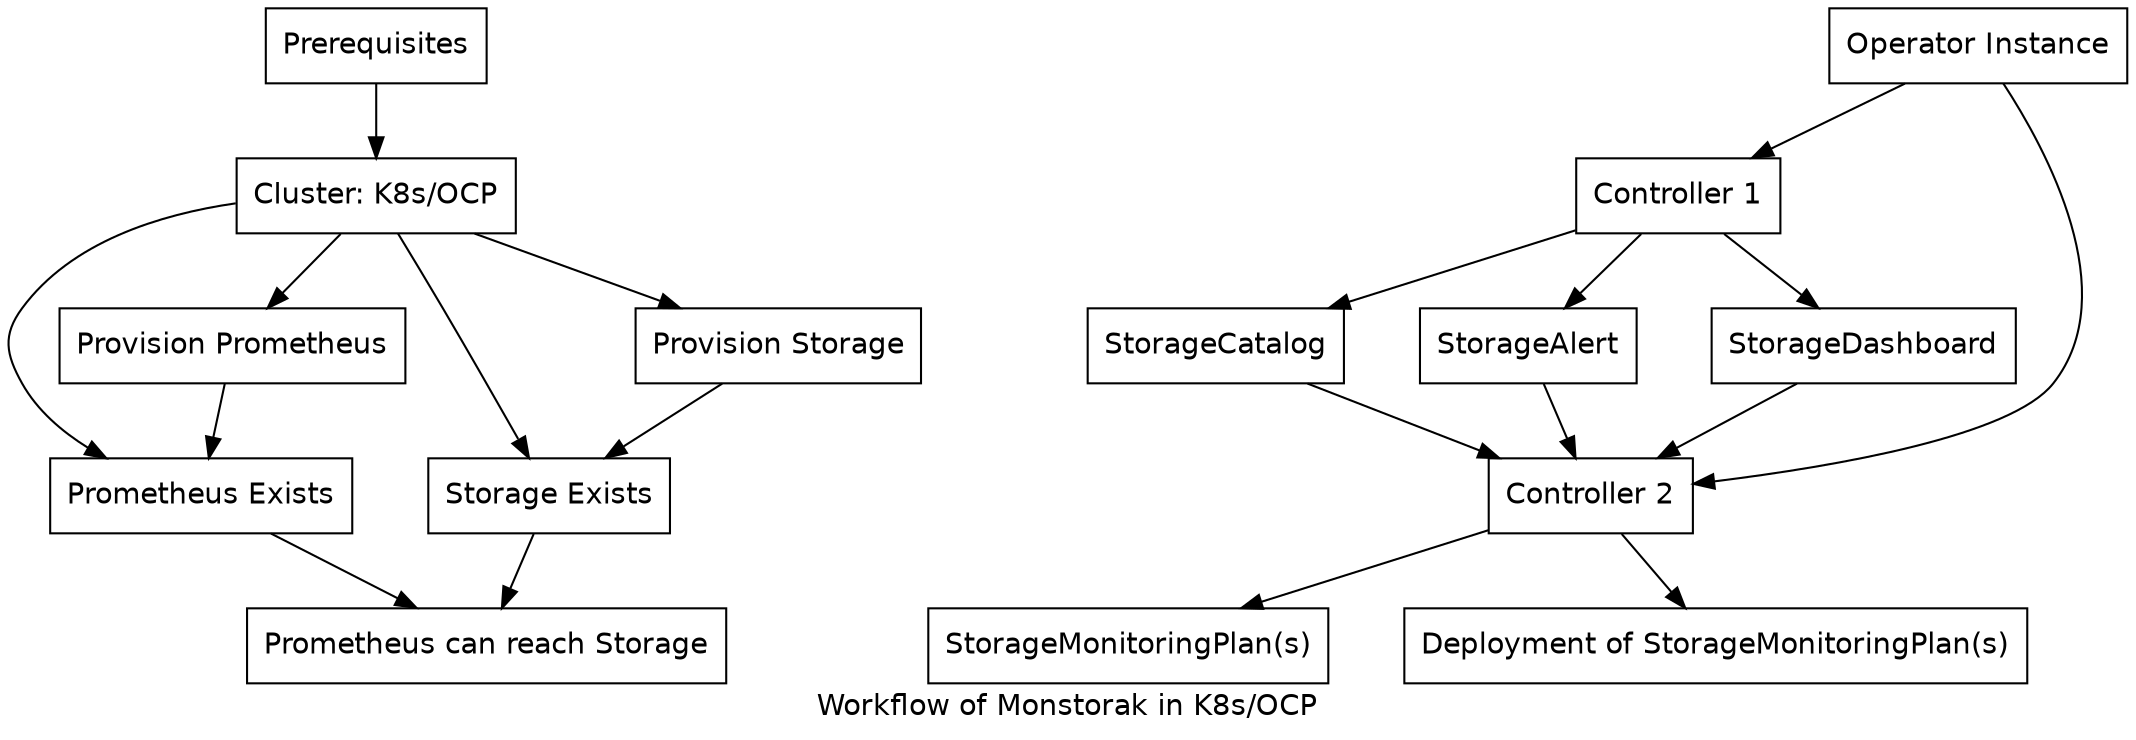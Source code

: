 # dot -Tpng -O <this_file>

digraph {
  label="Workflow of Monstorak in K8s/OCP"
  fontname="helvetica"
  nodesep=0.5

  node [
    shape=rect
    fontname="helvetica"
  ]

  edge [
    dir=forward
    fontname="helvetica"
  ]
  
  pre [label="Prerequisites"]
  pre->c1

  c1 [label="Cluster: K8s/OCP"]
  c1->p1, p2
  c1->s1, s2

  p1 [label="Prometheus Exists"]
  p2 [label="Provision Prometheus"]
  p2->p1

  s1 [label="Storage Exists"]
  s2 [label="Provision Storage"]  
  s2->s1

  ps1 [label="Prometheus can reach Storage"]
  p1->ps1
  s1->ps1

  op [label="Operator Instance"]
  op->controller1, controller2

  controller1 [label="Controller 1"]
  controller1->cr1, cr2, cr3
  cr1 [label="StorageCatalog"]
  cr2 [label="StorageAlert"]
  cr3 [label="StorageDashboard"]  
  cr1, cr2, cr3->controller2
  controller2 [label="Controller 2"]
  controller2->cr4
  cr4 [label="StorageMonitoringPlan(s)"]  

  controller2->deploy
  deploy [label="Deployment of StorageMonitoringPlan(s)"]
}
